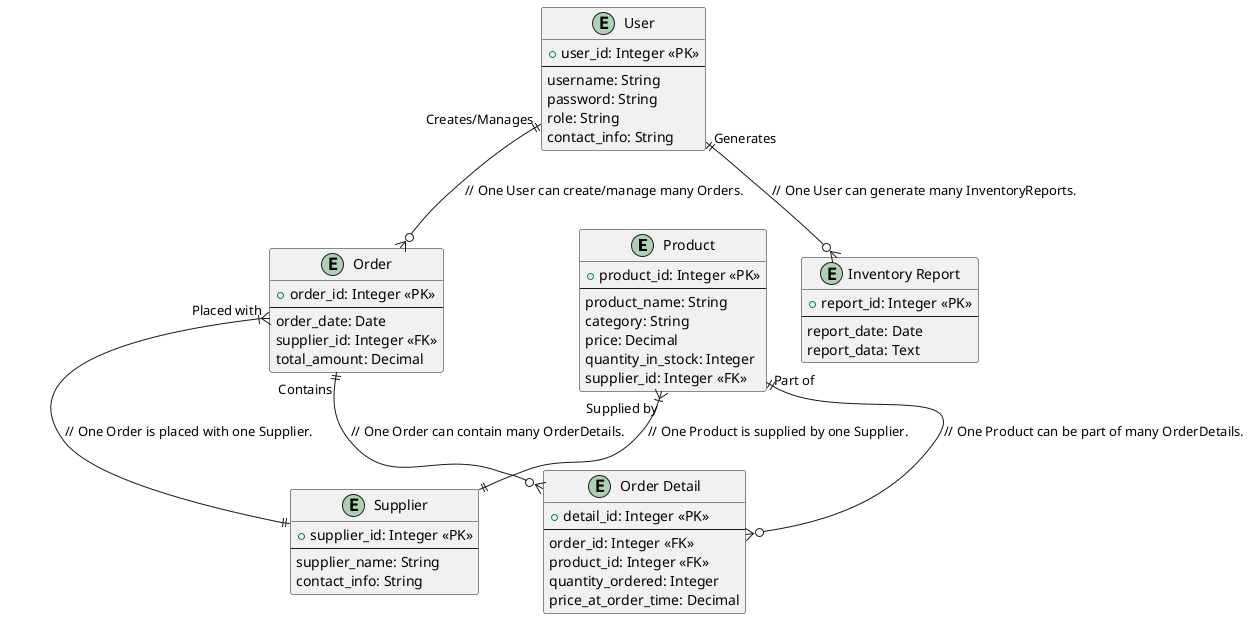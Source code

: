 @startuml
entity "Product" as Product {
  +product_id: Integer <<PK>>
  --
  product_name: String
  category: String
  price: Decimal
  quantity_in_stock: Integer
  supplier_id: Integer <<FK>>
}

entity "Supplier" as Supplier {
  +supplier_id: Integer <<PK>>
  --
  supplier_name: String
  contact_info: String
}

entity "Order" as Order {
  +order_id: Integer <<PK>>
  --
  order_date: Date
  supplier_id: Integer <<FK>>
  total_amount: Decimal
}

entity "Order Detail" as OrderDetail {
  +detail_id: Integer <<PK>>
  --
  order_id: Integer <<FK>>
  product_id: Integer <<FK>>
  quantity_ordered: Integer
  price_at_order_time: Decimal
}

entity "User" as User {
  +user_id: Integer <<PK>>
  --
  username: String
  password: String
  role: String
  contact_info: String
}

entity "Inventory Report" as InventoryReport {
  +report_id: Integer <<PK>>
  --
  report_date: Date
  report_data: Text
}

' Relationships
Product }|--|| Supplier: "Supplied by"    // One Product is supplied by one Supplier.
Product ||--o{ OrderDetail: "Part of"    // One Product can be part of many OrderDetails.
Order ||--o{ OrderDetail: "Contains"     // One Order can contain many OrderDetails.
Order }|--|| Supplier: "Placed with"      // One Order is placed with one Supplier.
User ||--o{ InventoryReport: "Generates" // One User can generate many InventoryReports.
User ||--o{ Order: "Creates/Manages"     // One User can create/manage many Orders.
@enduml
